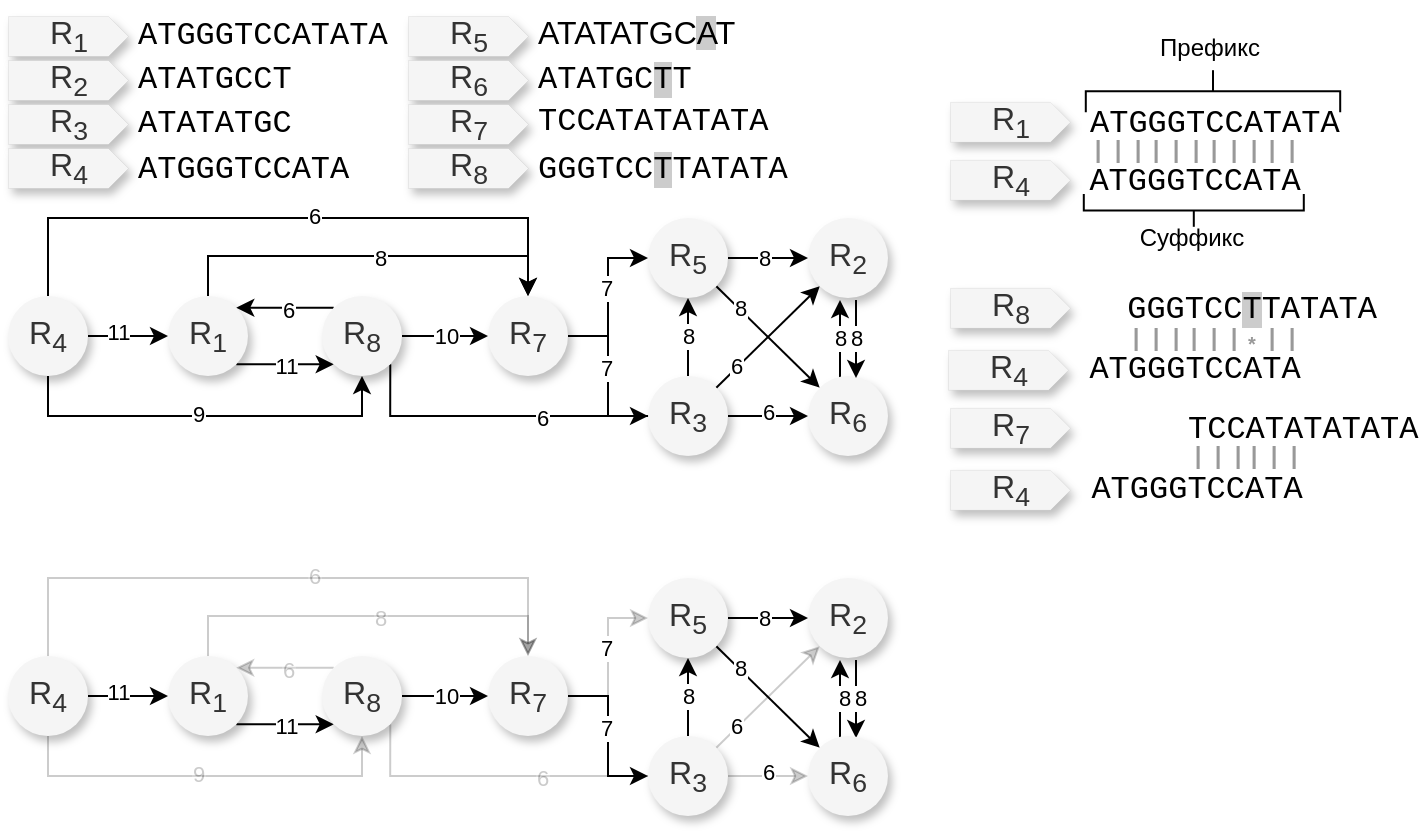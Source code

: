 <mxfile version="24.3.1" type="github">
  <diagram name="Page-1" id="3ytib0Ygw_xLYDBIZhBg">
    <mxGraphModel dx="1434" dy="759" grid="1" gridSize="10" guides="1" tooltips="1" connect="1" arrows="1" fold="1" page="1" pageScale="1" pageWidth="850" pageHeight="1100" math="0" shadow="0">
      <root>
        <mxCell id="0" />
        <mxCell id="1" parent="0" />
        <mxCell id="NRrkbkx58YSTAkcjEtVz-2" value="&lt;font style=&quot;font-size: 16px;&quot; face=&quot;Courier New&quot;&gt;ATGGGTCCATATA&lt;/font&gt;&lt;font style=&quot;font-size: 16px;&quot; face=&quot;WW2qCex9ZGnOM6EULOnp&quot;&gt; &lt;/font&gt;" style="text;whiteSpace=wrap;html=1;" parent="1" vertex="1">
          <mxGeometry x="73" y="31" width="137" height="29" as="geometry" />
        </mxCell>
        <mxCell id="NRrkbkx58YSTAkcjEtVz-11" value="&lt;font style=&quot;font-size: 16px;&quot;&gt;R&lt;sub&gt;1&lt;br&gt;&lt;/sub&gt;&lt;/font&gt;" style="html=1;shadow=1;dashed=0;align=center;verticalAlign=middle;shape=mxgraph.arrows2.arrow;dy=0;dx=10;notch=0;fillColor=#f5f5f5;fontColor=#333333;strokeColor=#666666;strokeWidth=0;" parent="1" vertex="1">
          <mxGeometry x="10" y="39" width="60" height="20" as="geometry" />
        </mxCell>
        <mxCell id="NRrkbkx58YSTAkcjEtVz-19" value="&lt;font style=&quot;font-size: 16px;&quot;&gt;R&lt;sub&gt;2&lt;br&gt;&lt;/sub&gt;&lt;/font&gt;" style="html=1;shadow=1;dashed=0;align=center;verticalAlign=middle;shape=mxgraph.arrows2.arrow;dy=0;dx=10;notch=0;fillColor=#f5f5f5;fontColor=#333333;strokeColor=#666666;strokeWidth=0;" parent="1" vertex="1">
          <mxGeometry x="10" y="61" width="60" height="20" as="geometry" />
        </mxCell>
        <mxCell id="NRrkbkx58YSTAkcjEtVz-20" value="&lt;font style=&quot;font-size: 16px;&quot;&gt;R&lt;sub&gt;3&lt;br&gt;&lt;/sub&gt;&lt;/font&gt;" style="html=1;shadow=1;dashed=0;align=center;verticalAlign=middle;shape=mxgraph.arrows2.arrow;dy=0;dx=10;notch=0;fillColor=#f5f5f5;fontColor=#333333;strokeColor=#666666;strokeWidth=0;" parent="1" vertex="1">
          <mxGeometry x="10" y="83" width="60" height="20" as="geometry" />
        </mxCell>
        <mxCell id="NRrkbkx58YSTAkcjEtVz-21" value="&lt;font style=&quot;font-size: 16px;&quot;&gt;R&lt;sub&gt;4&lt;br&gt;&lt;/sub&gt;&lt;/font&gt;" style="html=1;shadow=1;dashed=0;align=center;verticalAlign=middle;shape=mxgraph.arrows2.arrow;dy=0;dx=10;notch=0;fillColor=#f5f5f5;fontColor=#333333;strokeColor=#666666;strokeWidth=0;" parent="1" vertex="1">
          <mxGeometry x="10" y="105" width="60" height="20" as="geometry" />
        </mxCell>
        <mxCell id="NRrkbkx58YSTAkcjEtVz-22" value="&lt;font style=&quot;font-size: 16px;&quot;&gt;R&lt;sub&gt;5&lt;br&gt;&lt;/sub&gt;&lt;/font&gt;" style="html=1;shadow=1;dashed=0;align=center;verticalAlign=middle;shape=mxgraph.arrows2.arrow;dy=0;dx=10;notch=0;fillColor=#f5f5f5;fontColor=#333333;strokeColor=#666666;strokeWidth=0;" parent="1" vertex="1">
          <mxGeometry x="210" y="39" width="60" height="20" as="geometry" />
        </mxCell>
        <mxCell id="NRrkbkx58YSTAkcjEtVz-23" value="&lt;font style=&quot;font-size: 16px;&quot;&gt;R&lt;sub&gt;6&lt;br&gt;&lt;/sub&gt;&lt;/font&gt;" style="html=1;shadow=1;dashed=0;align=center;verticalAlign=middle;shape=mxgraph.arrows2.arrow;dy=0;dx=10;notch=0;fillColor=#f5f5f5;fontColor=#333333;strokeColor=#666666;strokeWidth=0;" parent="1" vertex="1">
          <mxGeometry x="210" y="61" width="60" height="20" as="geometry" />
        </mxCell>
        <mxCell id="NRrkbkx58YSTAkcjEtVz-24" value="&lt;font style=&quot;font-size: 16px;&quot;&gt;R&lt;sub&gt;7&lt;br&gt;&lt;/sub&gt;&lt;/font&gt;" style="html=1;shadow=1;dashed=0;align=center;verticalAlign=middle;shape=mxgraph.arrows2.arrow;dy=0;dx=10;notch=0;fillColor=#f5f5f5;fontColor=#333333;strokeColor=#666666;strokeWidth=0;" parent="1" vertex="1">
          <mxGeometry x="210" y="83" width="60" height="20" as="geometry" />
        </mxCell>
        <mxCell id="NRrkbkx58YSTAkcjEtVz-25" value="&lt;font style=&quot;font-size: 16px;&quot;&gt;R&lt;sub&gt;8&lt;br&gt;&lt;/sub&gt;&lt;/font&gt;" style="html=1;shadow=1;dashed=0;align=center;verticalAlign=middle;shape=mxgraph.arrows2.arrow;dy=0;dx=10;notch=0;fillColor=#f5f5f5;fontColor=#333333;strokeColor=#666666;strokeWidth=0;" parent="1" vertex="1">
          <mxGeometry x="210" y="105" width="60" height="20" as="geometry" />
        </mxCell>
        <mxCell id="NRrkbkx58YSTAkcjEtVz-161" value="" style="group" parent="1" vertex="1" connectable="0">
          <mxGeometry x="10" y="320" width="440" height="119" as="geometry" />
        </mxCell>
        <mxCell id="NRrkbkx58YSTAkcjEtVz-157" style="edgeStyle=orthogonalEdgeStyle;rounded=0;orthogonalLoop=1;jettySize=auto;html=1;exitX=0.5;exitY=0;exitDx=0;exitDy=0;entryX=0.5;entryY=1;entryDx=0;entryDy=0;startArrow=classic;startFill=1;endArrow=none;endFill=0;" parent="NRrkbkx58YSTAkcjEtVz-161" edge="1">
          <mxGeometry relative="1" as="geometry">
            <mxPoint x="424" y="80" as="sourcePoint" />
            <mxPoint x="424" y="41" as="targetPoint" />
          </mxGeometry>
        </mxCell>
        <mxCell id="NRrkbkx58YSTAkcjEtVz-158" value="8" style="edgeLabel;html=1;align=center;verticalAlign=middle;resizable=0;points=[];" parent="NRrkbkx58YSTAkcjEtVz-157" vertex="1" connectable="0">
          <mxGeometry x="0.022" y="-2" relative="1" as="geometry">
            <mxPoint as="offset" />
          </mxGeometry>
        </mxCell>
        <mxCell id="NRrkbkx58YSTAkcjEtVz-117" style="rounded=0;orthogonalLoop=1;jettySize=auto;html=1;exitX=1;exitY=1;exitDx=0;exitDy=0;entryX=0;entryY=0;entryDx=0;entryDy=0;" parent="NRrkbkx58YSTAkcjEtVz-161" source="NRrkbkx58YSTAkcjEtVz-151" target="NRrkbkx58YSTAkcjEtVz-155" edge="1">
          <mxGeometry relative="1" as="geometry" />
        </mxCell>
        <mxCell id="NRrkbkx58YSTAkcjEtVz-118" style="edgeStyle=orthogonalEdgeStyle;rounded=0;orthogonalLoop=1;jettySize=auto;html=1;exitX=1;exitY=0.5;exitDx=0;exitDy=0;entryX=0;entryY=0.5;entryDx=0;entryDy=0;" parent="NRrkbkx58YSTAkcjEtVz-161" source="NRrkbkx58YSTAkcjEtVz-124" target="NRrkbkx58YSTAkcjEtVz-129" edge="1">
          <mxGeometry relative="1" as="geometry" />
        </mxCell>
        <mxCell id="NRrkbkx58YSTAkcjEtVz-119" value="11" style="edgeLabel;html=1;align=center;verticalAlign=middle;resizable=0;points=[];" parent="NRrkbkx58YSTAkcjEtVz-118" vertex="1" connectable="0">
          <mxGeometry x="-0.242" y="2" relative="1" as="geometry">
            <mxPoint as="offset" />
          </mxGeometry>
        </mxCell>
        <mxCell id="NRrkbkx58YSTAkcjEtVz-120" style="edgeStyle=orthogonalEdgeStyle;rounded=0;orthogonalLoop=1;jettySize=auto;html=1;exitX=0.5;exitY=1;exitDx=0;exitDy=0;entryX=0.5;entryY=1;entryDx=0;entryDy=0;opacity=20;" parent="NRrkbkx58YSTAkcjEtVz-161" source="NRrkbkx58YSTAkcjEtVz-124" target="NRrkbkx58YSTAkcjEtVz-136" edge="1">
          <mxGeometry relative="1" as="geometry" />
        </mxCell>
        <mxCell id="NRrkbkx58YSTAkcjEtVz-121" value="9" style="edgeLabel;html=1;align=center;verticalAlign=middle;resizable=0;points=[];textOpacity=20;" parent="NRrkbkx58YSTAkcjEtVz-120" vertex="1" connectable="0">
          <mxGeometry x="-0.035" y="1" relative="1" as="geometry">
            <mxPoint as="offset" />
          </mxGeometry>
        </mxCell>
        <mxCell id="NRrkbkx58YSTAkcjEtVz-122" style="edgeStyle=orthogonalEdgeStyle;rounded=0;orthogonalLoop=1;jettySize=auto;html=1;exitX=0.5;exitY=0;exitDx=0;exitDy=0;entryX=0.5;entryY=0;entryDx=0;entryDy=0;opacity=20;" parent="NRrkbkx58YSTAkcjEtVz-161" source="NRrkbkx58YSTAkcjEtVz-124" target="NRrkbkx58YSTAkcjEtVz-141" edge="1">
          <mxGeometry relative="1" as="geometry">
            <Array as="points">
              <mxPoint x="20" />
              <mxPoint x="260" />
            </Array>
          </mxGeometry>
        </mxCell>
        <mxCell id="NRrkbkx58YSTAkcjEtVz-123" value="6" style="edgeLabel;html=1;align=center;verticalAlign=middle;resizable=0;points=[];textOpacity=20;" parent="NRrkbkx58YSTAkcjEtVz-122" vertex="1" connectable="0">
          <mxGeometry x="0.083" y="1" relative="1" as="geometry">
            <mxPoint as="offset" />
          </mxGeometry>
        </mxCell>
        <mxCell id="NRrkbkx58YSTAkcjEtVz-124" value="&lt;font style=&quot;font-size: 16px;&quot;&gt;R&lt;sub&gt;4&lt;/sub&gt;&lt;/font&gt;" style="ellipse;whiteSpace=wrap;html=1;aspect=fixed;fillColor=#f5f5f5;fontColor=#333333;strokeColor=none;shadow=1;" parent="NRrkbkx58YSTAkcjEtVz-161" vertex="1">
          <mxGeometry y="39" width="40" height="40" as="geometry" />
        </mxCell>
        <mxCell id="NRrkbkx58YSTAkcjEtVz-125" style="edgeStyle=orthogonalEdgeStyle;rounded=0;orthogonalLoop=1;jettySize=auto;html=1;exitX=0.5;exitY=0;exitDx=0;exitDy=0;entryX=0.5;entryY=0;entryDx=0;entryDy=0;textOpacity=20;opacity=20;" parent="NRrkbkx58YSTAkcjEtVz-161" source="NRrkbkx58YSTAkcjEtVz-129" target="NRrkbkx58YSTAkcjEtVz-141" edge="1">
          <mxGeometry relative="1" as="geometry" />
        </mxCell>
        <mxCell id="NRrkbkx58YSTAkcjEtVz-126" value="8" style="edgeLabel;html=1;align=center;verticalAlign=middle;resizable=0;points=[];textOpacity=20;" parent="NRrkbkx58YSTAkcjEtVz-125" vertex="1" connectable="0">
          <mxGeometry x="0.056" y="-1" relative="1" as="geometry">
            <mxPoint as="offset" />
          </mxGeometry>
        </mxCell>
        <mxCell id="NRrkbkx58YSTAkcjEtVz-127" style="edgeStyle=orthogonalEdgeStyle;rounded=0;orthogonalLoop=1;jettySize=auto;html=1;exitX=1;exitY=1;exitDx=0;exitDy=0;entryX=0;entryY=1;entryDx=0;entryDy=0;" parent="NRrkbkx58YSTAkcjEtVz-161" source="NRrkbkx58YSTAkcjEtVz-129" target="NRrkbkx58YSTAkcjEtVz-136" edge="1">
          <mxGeometry relative="1" as="geometry" />
        </mxCell>
        <mxCell id="NRrkbkx58YSTAkcjEtVz-128" value="11" style="edgeLabel;html=1;align=center;verticalAlign=middle;resizable=0;points=[];" parent="NRrkbkx58YSTAkcjEtVz-127" vertex="1" connectable="0">
          <mxGeometry x="0.139" y="-1" relative="1" as="geometry">
            <mxPoint as="offset" />
          </mxGeometry>
        </mxCell>
        <mxCell id="NRrkbkx58YSTAkcjEtVz-129" value="&lt;font style=&quot;font-size: 16px;&quot;&gt;R&lt;sub&gt;1&lt;/sub&gt;&lt;/font&gt;" style="ellipse;whiteSpace=wrap;html=1;aspect=fixed;fillColor=#f5f5f5;fontColor=#333333;strokeColor=none;shadow=1;" parent="NRrkbkx58YSTAkcjEtVz-161" vertex="1">
          <mxGeometry x="80" y="39" width="40" height="40" as="geometry" />
        </mxCell>
        <mxCell id="NRrkbkx58YSTAkcjEtVz-130" style="edgeStyle=orthogonalEdgeStyle;rounded=0;orthogonalLoop=1;jettySize=auto;html=1;exitX=1;exitY=0.5;exitDx=0;exitDy=0;entryX=0;entryY=0.5;entryDx=0;entryDy=0;" parent="NRrkbkx58YSTAkcjEtVz-161" source="NRrkbkx58YSTAkcjEtVz-136" target="NRrkbkx58YSTAkcjEtVz-141" edge="1">
          <mxGeometry relative="1" as="geometry" />
        </mxCell>
        <mxCell id="NRrkbkx58YSTAkcjEtVz-131" value="10" style="edgeLabel;html=1;align=center;verticalAlign=middle;resizable=0;points=[];" parent="NRrkbkx58YSTAkcjEtVz-130" vertex="1" connectable="0">
          <mxGeometry x="0.004" relative="1" as="geometry">
            <mxPoint as="offset" />
          </mxGeometry>
        </mxCell>
        <mxCell id="NRrkbkx58YSTAkcjEtVz-132" style="edgeStyle=orthogonalEdgeStyle;rounded=0;orthogonalLoop=1;jettySize=auto;html=1;exitX=0;exitY=0;exitDx=0;exitDy=0;entryX=1;entryY=0;entryDx=0;entryDy=0;textOpacity=20;opacity=20;" parent="NRrkbkx58YSTAkcjEtVz-161" source="NRrkbkx58YSTAkcjEtVz-136" target="NRrkbkx58YSTAkcjEtVz-129" edge="1">
          <mxGeometry relative="1" as="geometry" />
        </mxCell>
        <mxCell id="NRrkbkx58YSTAkcjEtVz-133" value="6" style="edgeLabel;html=1;align=center;verticalAlign=middle;resizable=0;points=[];textOpacity=20;" parent="NRrkbkx58YSTAkcjEtVz-132" vertex="1" connectable="0">
          <mxGeometry x="0.052" y="-1" relative="1" as="geometry">
            <mxPoint y="2" as="offset" />
          </mxGeometry>
        </mxCell>
        <mxCell id="NRrkbkx58YSTAkcjEtVz-134" style="edgeStyle=orthogonalEdgeStyle;rounded=0;orthogonalLoop=1;jettySize=auto;html=1;exitX=1;exitY=1;exitDx=0;exitDy=0;entryX=0.5;entryY=1;entryDx=0;entryDy=0;opacity=20;" parent="NRrkbkx58YSTAkcjEtVz-161" source="NRrkbkx58YSTAkcjEtVz-136" target="NRrkbkx58YSTAkcjEtVz-148" edge="1">
          <mxGeometry relative="1" as="geometry">
            <Array as="points">
              <mxPoint x="191" y="99" />
              <mxPoint x="340" y="99" />
            </Array>
          </mxGeometry>
        </mxCell>
        <mxCell id="NRrkbkx58YSTAkcjEtVz-135" value="6" style="edgeLabel;html=1;align=center;verticalAlign=middle;resizable=0;points=[];textOpacity=20;" parent="NRrkbkx58YSTAkcjEtVz-134" vertex="1" connectable="0">
          <mxGeometry x="0.043" y="-1" relative="1" as="geometry">
            <mxPoint as="offset" />
          </mxGeometry>
        </mxCell>
        <mxCell id="NRrkbkx58YSTAkcjEtVz-136" value="&lt;font style=&quot;font-size: 16px;&quot;&gt;R&lt;sub&gt;8&lt;/sub&gt;&lt;/font&gt;" style="ellipse;whiteSpace=wrap;html=1;aspect=fixed;fillColor=#f5f5f5;fontColor=#333333;strokeColor=none;shadow=1;" parent="NRrkbkx58YSTAkcjEtVz-161" vertex="1">
          <mxGeometry x="157" y="39" width="40" height="40" as="geometry" />
        </mxCell>
        <mxCell id="NRrkbkx58YSTAkcjEtVz-137" style="edgeStyle=orthogonalEdgeStyle;rounded=0;orthogonalLoop=1;jettySize=auto;html=1;exitX=1;exitY=0.5;exitDx=0;exitDy=0;entryX=0;entryY=0.5;entryDx=0;entryDy=0;" parent="NRrkbkx58YSTAkcjEtVz-161" source="NRrkbkx58YSTAkcjEtVz-141" target="NRrkbkx58YSTAkcjEtVz-148" edge="1">
          <mxGeometry relative="1" as="geometry" />
        </mxCell>
        <mxCell id="NRrkbkx58YSTAkcjEtVz-138" value="7" style="edgeLabel;html=1;align=center;verticalAlign=middle;resizable=0;points=[];" parent="NRrkbkx58YSTAkcjEtVz-137" vertex="1" connectable="0">
          <mxGeometry x="-0.105" y="-1" relative="1" as="geometry">
            <mxPoint as="offset" />
          </mxGeometry>
        </mxCell>
        <mxCell id="NRrkbkx58YSTAkcjEtVz-139" style="edgeStyle=orthogonalEdgeStyle;rounded=0;orthogonalLoop=1;jettySize=auto;html=1;exitX=1;exitY=0.5;exitDx=0;exitDy=0;entryX=0;entryY=0.5;entryDx=0;entryDy=0;opacity=20;" parent="NRrkbkx58YSTAkcjEtVz-161" source="NRrkbkx58YSTAkcjEtVz-141" target="NRrkbkx58YSTAkcjEtVz-151" edge="1">
          <mxGeometry relative="1" as="geometry" />
        </mxCell>
        <mxCell id="NRrkbkx58YSTAkcjEtVz-140" value="7" style="edgeLabel;html=1;align=center;verticalAlign=middle;resizable=0;points=[];" parent="NRrkbkx58YSTAkcjEtVz-139" vertex="1" connectable="0">
          <mxGeometry x="0.117" y="1" relative="1" as="geometry">
            <mxPoint as="offset" />
          </mxGeometry>
        </mxCell>
        <mxCell id="NRrkbkx58YSTAkcjEtVz-141" value="&lt;font style=&quot;font-size: 16px;&quot;&gt;R&lt;sub&gt;7&lt;/sub&gt;&lt;/font&gt;" style="ellipse;whiteSpace=wrap;html=1;aspect=fixed;fillColor=#f5f5f5;fontColor=#333333;strokeColor=none;shadow=1;" parent="NRrkbkx58YSTAkcjEtVz-161" vertex="1">
          <mxGeometry x="240" y="39" width="40" height="40" as="geometry" />
        </mxCell>
        <mxCell id="NRrkbkx58YSTAkcjEtVz-142" style="rounded=0;orthogonalLoop=1;jettySize=auto;html=1;exitX=1;exitY=0;exitDx=0;exitDy=0;entryX=0;entryY=1;entryDx=0;entryDy=0;opacity=20;" parent="NRrkbkx58YSTAkcjEtVz-161" source="NRrkbkx58YSTAkcjEtVz-148" target="NRrkbkx58YSTAkcjEtVz-152" edge="1">
          <mxGeometry relative="1" as="geometry" />
        </mxCell>
        <mxCell id="NRrkbkx58YSTAkcjEtVz-143" value="6" style="edgeLabel;html=1;align=center;verticalAlign=middle;resizable=0;points=[];" parent="NRrkbkx58YSTAkcjEtVz-142" vertex="1" connectable="0">
          <mxGeometry x="0.021" y="2" relative="1" as="geometry">
            <mxPoint x="-15" y="16" as="offset" />
          </mxGeometry>
        </mxCell>
        <mxCell id="NRrkbkx58YSTAkcjEtVz-144" style="edgeStyle=orthogonalEdgeStyle;rounded=0;orthogonalLoop=1;jettySize=auto;html=1;exitX=0.5;exitY=0;exitDx=0;exitDy=0;entryX=0.5;entryY=1;entryDx=0;entryDy=0;" parent="NRrkbkx58YSTAkcjEtVz-161" source="NRrkbkx58YSTAkcjEtVz-148" target="NRrkbkx58YSTAkcjEtVz-151" edge="1">
          <mxGeometry relative="1" as="geometry" />
        </mxCell>
        <mxCell id="NRrkbkx58YSTAkcjEtVz-145" value="8" style="edgeLabel;html=1;align=center;verticalAlign=middle;resizable=0;points=[];" parent="NRrkbkx58YSTAkcjEtVz-144" vertex="1" connectable="0">
          <mxGeometry x="0.058" relative="1" as="geometry">
            <mxPoint as="offset" />
          </mxGeometry>
        </mxCell>
        <mxCell id="NRrkbkx58YSTAkcjEtVz-146" style="edgeStyle=orthogonalEdgeStyle;rounded=0;orthogonalLoop=1;jettySize=auto;html=1;exitX=1;exitY=0.5;exitDx=0;exitDy=0;entryX=0;entryY=0.5;entryDx=0;entryDy=0;opacity=20;" parent="NRrkbkx58YSTAkcjEtVz-161" source="NRrkbkx58YSTAkcjEtVz-148" target="NRrkbkx58YSTAkcjEtVz-155" edge="1">
          <mxGeometry relative="1" as="geometry" />
        </mxCell>
        <mxCell id="NRrkbkx58YSTAkcjEtVz-147" value="6" style="edgeLabel;html=1;align=center;verticalAlign=middle;resizable=0;points=[];" parent="NRrkbkx58YSTAkcjEtVz-146" vertex="1" connectable="0">
          <mxGeometry x="-0.002" y="2" relative="1" as="geometry">
            <mxPoint as="offset" />
          </mxGeometry>
        </mxCell>
        <mxCell id="NRrkbkx58YSTAkcjEtVz-148" value="&lt;font style=&quot;font-size: 16px;&quot;&gt;R&lt;sub&gt;3&lt;/sub&gt;&lt;/font&gt;" style="ellipse;whiteSpace=wrap;html=1;aspect=fixed;fillColor=#f5f5f5;fontColor=#333333;strokeColor=none;shadow=1;" parent="NRrkbkx58YSTAkcjEtVz-161" vertex="1">
          <mxGeometry x="320" y="79" width="40" height="40" as="geometry" />
        </mxCell>
        <mxCell id="NRrkbkx58YSTAkcjEtVz-149" style="edgeStyle=orthogonalEdgeStyle;rounded=0;orthogonalLoop=1;jettySize=auto;html=1;exitX=1;exitY=0.5;exitDx=0;exitDy=0;" parent="NRrkbkx58YSTAkcjEtVz-161" source="NRrkbkx58YSTAkcjEtVz-151" target="NRrkbkx58YSTAkcjEtVz-152" edge="1">
          <mxGeometry relative="1" as="geometry" />
        </mxCell>
        <mxCell id="NRrkbkx58YSTAkcjEtVz-150" value="8" style="edgeLabel;html=1;align=center;verticalAlign=middle;resizable=0;points=[];" parent="NRrkbkx58YSTAkcjEtVz-149" vertex="1" connectable="0">
          <mxGeometry x="-0.105" relative="1" as="geometry">
            <mxPoint as="offset" />
          </mxGeometry>
        </mxCell>
        <mxCell id="NRrkbkx58YSTAkcjEtVz-151" value="&lt;font style=&quot;font-size: 16px;&quot;&gt;R&lt;sub&gt;5&lt;/sub&gt;&lt;/font&gt;" style="ellipse;whiteSpace=wrap;html=1;aspect=fixed;fillColor=#f5f5f5;fontColor=#333333;strokeColor=none;shadow=1;" parent="NRrkbkx58YSTAkcjEtVz-161" vertex="1">
          <mxGeometry x="320" width="40" height="40" as="geometry" />
        </mxCell>
        <mxCell id="NRrkbkx58YSTAkcjEtVz-152" value="&lt;font style=&quot;font-size: 16px;&quot;&gt;R&lt;sub&gt;2&lt;/sub&gt;&lt;/font&gt;" style="ellipse;whiteSpace=wrap;html=1;aspect=fixed;fillColor=#f5f5f5;fontColor=#333333;strokeColor=none;shadow=1;" parent="NRrkbkx58YSTAkcjEtVz-161" vertex="1">
          <mxGeometry x="400" width="40" height="40" as="geometry" />
        </mxCell>
        <mxCell id="NRrkbkx58YSTAkcjEtVz-153" style="edgeStyle=orthogonalEdgeStyle;rounded=0;orthogonalLoop=1;jettySize=auto;html=1;exitX=0.5;exitY=0;exitDx=0;exitDy=0;entryX=0.5;entryY=1;entryDx=0;entryDy=0;startArrow=none;startFill=0;" parent="NRrkbkx58YSTAkcjEtVz-161" edge="1">
          <mxGeometry relative="1" as="geometry">
            <mxPoint x="416.0" y="80.0" as="sourcePoint" />
            <mxPoint x="416.0" y="41" as="targetPoint" />
          </mxGeometry>
        </mxCell>
        <mxCell id="NRrkbkx58YSTAkcjEtVz-154" value="8" style="edgeLabel;html=1;align=center;verticalAlign=middle;resizable=0;points=[];" parent="NRrkbkx58YSTAkcjEtVz-153" vertex="1" connectable="0">
          <mxGeometry x="0.022" y="-2" relative="1" as="geometry">
            <mxPoint as="offset" />
          </mxGeometry>
        </mxCell>
        <mxCell id="NRrkbkx58YSTAkcjEtVz-155" value="&lt;font style=&quot;font-size: 16px;&quot;&gt;R&lt;sub&gt;6&lt;/sub&gt;&lt;/font&gt;" style="ellipse;whiteSpace=wrap;html=1;aspect=fixed;fillColor=#f5f5f5;fontColor=#333333;strokeColor=none;shadow=1;" parent="NRrkbkx58YSTAkcjEtVz-161" vertex="1">
          <mxGeometry x="400" y="79" width="40" height="40" as="geometry" />
        </mxCell>
        <mxCell id="NRrkbkx58YSTAkcjEtVz-156" value="8" style="edgeLabel;html=1;align=center;verticalAlign=middle;resizable=0;points=[];" parent="NRrkbkx58YSTAkcjEtVz-161" vertex="1" connectable="0">
          <mxGeometry x="380.331" y="92.355" as="geometry">
            <mxPoint x="-15" y="-48" as="offset" />
          </mxGeometry>
        </mxCell>
        <mxCell id="IgfFBBctw5f2I0VB_9IK-5" value="&lt;font face=&quot;Courier New&quot;&gt;ATGGGTCCATA&lt;/font&gt;" style="text;html=1;align=center;verticalAlign=middle;whiteSpace=wrap;rounded=0;fontSize=16;" vertex="1" parent="1">
          <mxGeometry x="545" y="105.9" width="117" height="30" as="geometry" />
        </mxCell>
        <mxCell id="IgfFBBctw5f2I0VB_9IK-6" value="ATGGGTCCATATA" style="text;whiteSpace=wrap;fontSize=16;fontFamily=Courier New;" vertex="1" parent="1">
          <mxGeometry x="549" y="76.9" width="130" height="30" as="geometry" />
        </mxCell>
        <mxCell id="IgfFBBctw5f2I0VB_9IK-10" value="TCCATATATATA" style="text;whiteSpace=wrap;fontFamily=Courier New;fontSize=16;" vertex="1" parent="1">
          <mxGeometry x="598" y="229.9" width="110" height="40" as="geometry" />
        </mxCell>
        <mxCell id="IgfFBBctw5f2I0VB_9IK-15" value="&lt;font face=&quot;Courier New&quot;&gt;GGGTCC&lt;span style=&quot;background-color: rgb(204, 204, 204);&quot;&gt;T&lt;/span&gt;TATATA&lt;/font&gt;" style="text;html=1;align=center;verticalAlign=middle;whiteSpace=wrap;rounded=0;fontSize=16;" vertex="1" parent="1">
          <mxGeometry x="602" y="169.9" width="60" height="30" as="geometry" />
        </mxCell>
        <mxCell id="IgfFBBctw5f2I0VB_9IK-16" value="&lt;font style=&quot;font-size: 16px;&quot;&gt;R&lt;sub&gt;4&lt;br&gt;&lt;/sub&gt;&lt;/font&gt;" style="html=1;shadow=1;dashed=0;align=center;verticalAlign=middle;shape=mxgraph.arrows2.arrow;dy=0;dx=10;notch=0;fillColor=#f5f5f5;fontColor=#333333;strokeColor=#666666;strokeWidth=0;" vertex="1" parent="1">
          <mxGeometry x="481" y="110.9" width="60" height="20" as="geometry" />
        </mxCell>
        <mxCell id="IgfFBBctw5f2I0VB_9IK-17" value="&lt;font style=&quot;font-size: 16px;&quot;&gt;R&lt;sub&gt;4&lt;br&gt;&lt;/sub&gt;&lt;/font&gt;" style="html=1;shadow=1;dashed=0;align=center;verticalAlign=middle;shape=mxgraph.arrows2.arrow;dy=0;dx=10;notch=0;fillColor=#f5f5f5;fontColor=#333333;strokeColor=#666666;strokeWidth=0;" vertex="1" parent="1">
          <mxGeometry x="480" y="205.9" width="60" height="20" as="geometry" />
        </mxCell>
        <mxCell id="IgfFBBctw5f2I0VB_9IK-18" value="&lt;font style=&quot;font-size: 16px;&quot;&gt;R&lt;sub&gt;4&lt;br&gt;&lt;/sub&gt;&lt;/font&gt;" style="html=1;shadow=1;dashed=0;align=center;verticalAlign=middle;shape=mxgraph.arrows2.arrow;dy=0;dx=10;notch=0;fillColor=#f5f5f5;fontColor=#333333;strokeColor=#666666;strokeWidth=0;" vertex="1" parent="1">
          <mxGeometry x="481" y="265.9" width="60" height="20" as="geometry" />
        </mxCell>
        <mxCell id="IgfFBBctw5f2I0VB_9IK-19" value="&lt;font style=&quot;font-size: 16px;&quot;&gt;R&lt;sub&gt;1&lt;br&gt;&lt;/sub&gt;&lt;/font&gt;" style="html=1;shadow=1;dashed=0;align=center;verticalAlign=middle;shape=mxgraph.arrows2.arrow;dy=0;dx=10;notch=0;fillColor=#f5f5f5;fontColor=#333333;strokeColor=#666666;strokeWidth=0;" vertex="1" parent="1">
          <mxGeometry x="481" y="81.9" width="60" height="20" as="geometry" />
        </mxCell>
        <mxCell id="IgfFBBctw5f2I0VB_9IK-20" value="&lt;font face=&quot;Courier New&quot;&gt;ATGGGTCCATA&lt;/font&gt;" style="text;html=1;align=center;verticalAlign=middle;whiteSpace=wrap;rounded=0;fontSize=16;" vertex="1" parent="1">
          <mxGeometry x="545" y="199.9" width="117" height="30" as="geometry" />
        </mxCell>
        <mxCell id="IgfFBBctw5f2I0VB_9IK-21" value="&lt;font face=&quot;Courier New&quot;&gt;ATGGGTCCATA&lt;/font&gt;" style="text;html=1;align=center;verticalAlign=middle;whiteSpace=wrap;rounded=0;fontSize=16;" vertex="1" parent="1">
          <mxGeometry x="546" y="259.9" width="117" height="30" as="geometry" />
        </mxCell>
        <mxCell id="IgfFBBctw5f2I0VB_9IK-25" value="" style="group;fontColor=#999999;" vertex="1" connectable="0" parent="1">
          <mxGeometry x="550" y="97.9" width="30" height="16" as="geometry" />
        </mxCell>
        <mxCell id="IgfFBBctw5f2I0VB_9IK-22" value="&lt;b&gt;|&lt;/b&gt;" style="text;html=1;align=center;verticalAlign=middle;whiteSpace=wrap;rounded=0;fontColor=#999999;" vertex="1" parent="IgfFBBctw5f2I0VB_9IK-25">
          <mxGeometry width="10" height="16" as="geometry" />
        </mxCell>
        <mxCell id="IgfFBBctw5f2I0VB_9IK-23" value="&lt;b&gt;|&lt;/b&gt;" style="text;html=1;align=center;verticalAlign=middle;whiteSpace=wrap;rounded=0;fontColor=#999999;" vertex="1" parent="IgfFBBctw5f2I0VB_9IK-25">
          <mxGeometry x="10" width="10" height="16" as="geometry" />
        </mxCell>
        <mxCell id="IgfFBBctw5f2I0VB_9IK-24" value="&lt;b&gt;|&lt;/b&gt;" style="text;html=1;align=center;verticalAlign=middle;whiteSpace=wrap;rounded=0;fontColor=#999999;" vertex="1" parent="IgfFBBctw5f2I0VB_9IK-25">
          <mxGeometry x="20" width="10" height="16" as="geometry" />
        </mxCell>
        <mxCell id="IgfFBBctw5f2I0VB_9IK-26" value="" style="group;fontColor=#999999;" vertex="1" connectable="0" parent="1">
          <mxGeometry x="579" y="97.9" width="30" height="16" as="geometry" />
        </mxCell>
        <mxCell id="IgfFBBctw5f2I0VB_9IK-27" value="&lt;b&gt;|&lt;/b&gt;" style="text;html=1;align=center;verticalAlign=middle;whiteSpace=wrap;rounded=0;fontColor=#999999;" vertex="1" parent="IgfFBBctw5f2I0VB_9IK-26">
          <mxGeometry width="10" height="16" as="geometry" />
        </mxCell>
        <mxCell id="IgfFBBctw5f2I0VB_9IK-28" value="&lt;b&gt;|&lt;/b&gt;" style="text;html=1;align=center;verticalAlign=middle;whiteSpace=wrap;rounded=0;fontColor=#999999;" vertex="1" parent="IgfFBBctw5f2I0VB_9IK-26">
          <mxGeometry x="10" width="10" height="16" as="geometry" />
        </mxCell>
        <mxCell id="IgfFBBctw5f2I0VB_9IK-29" value="&lt;b&gt;|&lt;/b&gt;" style="text;html=1;align=center;verticalAlign=middle;whiteSpace=wrap;rounded=0;fontColor=#999999;" vertex="1" parent="IgfFBBctw5f2I0VB_9IK-26">
          <mxGeometry x="20" width="10" height="16" as="geometry" />
        </mxCell>
        <mxCell id="IgfFBBctw5f2I0VB_9IK-30" value="" style="group;fontColor=#999999;" vertex="1" connectable="0" parent="1">
          <mxGeometry x="608" y="97.9" width="30" height="16" as="geometry" />
        </mxCell>
        <mxCell id="IgfFBBctw5f2I0VB_9IK-31" value="&lt;b&gt;|&lt;/b&gt;" style="text;html=1;align=center;verticalAlign=middle;whiteSpace=wrap;rounded=0;fontColor=#999999;" vertex="1" parent="IgfFBBctw5f2I0VB_9IK-30">
          <mxGeometry width="10" height="16" as="geometry" />
        </mxCell>
        <mxCell id="IgfFBBctw5f2I0VB_9IK-32" value="&lt;b&gt;|&lt;/b&gt;" style="text;html=1;align=center;verticalAlign=middle;whiteSpace=wrap;rounded=0;fontColor=#999999;" vertex="1" parent="IgfFBBctw5f2I0VB_9IK-30">
          <mxGeometry x="10" width="10" height="16" as="geometry" />
        </mxCell>
        <mxCell id="IgfFBBctw5f2I0VB_9IK-33" value="&lt;b&gt;|&lt;/b&gt;" style="text;html=1;align=center;verticalAlign=middle;whiteSpace=wrap;rounded=0;fontColor=#999999;" vertex="1" parent="IgfFBBctw5f2I0VB_9IK-30">
          <mxGeometry x="20" width="10" height="16" as="geometry" />
        </mxCell>
        <mxCell id="IgfFBBctw5f2I0VB_9IK-34" value="" style="group;fontColor=#999999;" vertex="1" connectable="0" parent="1">
          <mxGeometry x="637" y="97.9" width="30" height="16" as="geometry" />
        </mxCell>
        <mxCell id="IgfFBBctw5f2I0VB_9IK-35" value="&lt;b&gt;|&lt;/b&gt;" style="text;html=1;align=center;verticalAlign=middle;whiteSpace=wrap;rounded=0;fontColor=#999999;" vertex="1" parent="IgfFBBctw5f2I0VB_9IK-34">
          <mxGeometry width="10" height="16" as="geometry" />
        </mxCell>
        <mxCell id="IgfFBBctw5f2I0VB_9IK-36" value="&lt;b&gt;|&lt;/b&gt;" style="text;html=1;align=center;verticalAlign=middle;whiteSpace=wrap;rounded=0;fontColor=#999999;" vertex="1" parent="IgfFBBctw5f2I0VB_9IK-34">
          <mxGeometry x="10" width="10" height="16" as="geometry" />
        </mxCell>
        <mxCell id="IgfFBBctw5f2I0VB_9IK-38" value="" style="group;fontColor=#999999;" vertex="1" connectable="0" parent="1">
          <mxGeometry x="569" y="191.9" width="30" height="16" as="geometry" />
        </mxCell>
        <mxCell id="IgfFBBctw5f2I0VB_9IK-39" value="&lt;b&gt;|&lt;/b&gt;" style="text;html=1;align=center;verticalAlign=middle;whiteSpace=wrap;rounded=0;fontColor=#999999;" vertex="1" parent="IgfFBBctw5f2I0VB_9IK-38">
          <mxGeometry width="10" height="16" as="geometry" />
        </mxCell>
        <mxCell id="IgfFBBctw5f2I0VB_9IK-40" value="&lt;b&gt;|&lt;/b&gt;" style="text;html=1;align=center;verticalAlign=middle;whiteSpace=wrap;rounded=0;fontColor=#999999;" vertex="1" parent="IgfFBBctw5f2I0VB_9IK-38">
          <mxGeometry x="10" width="10" height="16" as="geometry" />
        </mxCell>
        <mxCell id="IgfFBBctw5f2I0VB_9IK-41" value="&lt;b&gt;|&lt;/b&gt;" style="text;html=1;align=center;verticalAlign=middle;whiteSpace=wrap;rounded=0;fontColor=#999999;" vertex="1" parent="IgfFBBctw5f2I0VB_9IK-38">
          <mxGeometry x="20" width="10" height="16" as="geometry" />
        </mxCell>
        <mxCell id="IgfFBBctw5f2I0VB_9IK-42" value="" style="group;fontColor=#999999;" vertex="1" connectable="0" parent="1">
          <mxGeometry x="598" y="191.9" width="30" height="16" as="geometry" />
        </mxCell>
        <mxCell id="IgfFBBctw5f2I0VB_9IK-43" value="&lt;b&gt;|&lt;/b&gt;" style="text;html=1;align=center;verticalAlign=middle;whiteSpace=wrap;rounded=0;fontColor=#999999;" vertex="1" parent="IgfFBBctw5f2I0VB_9IK-42">
          <mxGeometry width="10" height="16" as="geometry" />
        </mxCell>
        <mxCell id="IgfFBBctw5f2I0VB_9IK-44" value="&lt;b&gt;|&lt;/b&gt;" style="text;html=1;align=center;verticalAlign=middle;whiteSpace=wrap;rounded=0;fontColor=#999999;" vertex="1" parent="IgfFBBctw5f2I0VB_9IK-42">
          <mxGeometry x="10" width="10" height="16" as="geometry" />
        </mxCell>
        <mxCell id="IgfFBBctw5f2I0VB_9IK-45" value="&lt;b&gt;|&lt;/b&gt;" style="text;html=1;align=center;verticalAlign=middle;whiteSpace=wrap;rounded=0;fontColor=#999999;" vertex="1" parent="IgfFBBctw5f2I0VB_9IK-42">
          <mxGeometry x="20" width="10" height="16" as="geometry" />
        </mxCell>
        <mxCell id="IgfFBBctw5f2I0VB_9IK-46" value="" style="group;fontColor=#999999;" vertex="1" connectable="0" parent="1">
          <mxGeometry x="627" y="191.9" width="30" height="16" as="geometry" />
        </mxCell>
        <mxCell id="IgfFBBctw5f2I0VB_9IK-47" value="&lt;b&gt;&lt;sub&gt;*&lt;/sub&gt;&lt;/b&gt;" style="text;html=1;align=center;verticalAlign=middle;whiteSpace=wrap;rounded=0;fontColor=#999999;" vertex="1" parent="IgfFBBctw5f2I0VB_9IK-46">
          <mxGeometry width="10" height="16" as="geometry" />
        </mxCell>
        <mxCell id="IgfFBBctw5f2I0VB_9IK-48" value="&lt;b&gt;|&lt;/b&gt;" style="text;html=1;align=center;verticalAlign=middle;whiteSpace=wrap;rounded=0;fontColor=#999999;" vertex="1" parent="IgfFBBctw5f2I0VB_9IK-46">
          <mxGeometry x="10" width="10" height="16" as="geometry" />
        </mxCell>
        <mxCell id="IgfFBBctw5f2I0VB_9IK-49" value="&lt;b&gt;|&lt;/b&gt;" style="text;html=1;align=center;verticalAlign=middle;whiteSpace=wrap;rounded=0;fontColor=#999999;" vertex="1" parent="IgfFBBctw5f2I0VB_9IK-46">
          <mxGeometry x="20" width="10" height="16" as="geometry" />
        </mxCell>
        <mxCell id="IgfFBBctw5f2I0VB_9IK-53" value="" style="group;fontColor=#999999;" vertex="1" connectable="0" parent="1">
          <mxGeometry x="600" y="250.9" width="30" height="16" as="geometry" />
        </mxCell>
        <mxCell id="IgfFBBctw5f2I0VB_9IK-54" value="&lt;b&gt;|&lt;/b&gt;" style="text;html=1;align=center;verticalAlign=middle;whiteSpace=wrap;rounded=0;fontColor=#999999;" vertex="1" parent="IgfFBBctw5f2I0VB_9IK-53">
          <mxGeometry width="10" height="16" as="geometry" />
        </mxCell>
        <mxCell id="IgfFBBctw5f2I0VB_9IK-55" value="&lt;b&gt;|&lt;/b&gt;" style="text;html=1;align=center;verticalAlign=middle;whiteSpace=wrap;rounded=0;fontColor=#999999;" vertex="1" parent="IgfFBBctw5f2I0VB_9IK-53">
          <mxGeometry x="10" width="10" height="16" as="geometry" />
        </mxCell>
        <mxCell id="IgfFBBctw5f2I0VB_9IK-56" value="&lt;b&gt;|&lt;/b&gt;" style="text;html=1;align=center;verticalAlign=middle;whiteSpace=wrap;rounded=0;fontColor=#999999;" vertex="1" parent="IgfFBBctw5f2I0VB_9IK-53">
          <mxGeometry x="20" width="10" height="16" as="geometry" />
        </mxCell>
        <mxCell id="IgfFBBctw5f2I0VB_9IK-57" value="" style="group;fontColor=#999999;" vertex="1" connectable="0" parent="1">
          <mxGeometry x="628" y="250.9" width="30" height="16" as="geometry" />
        </mxCell>
        <mxCell id="IgfFBBctw5f2I0VB_9IK-58" value="&lt;b&gt;|&lt;/b&gt;" style="text;html=1;align=center;verticalAlign=middle;whiteSpace=wrap;rounded=0;fontColor=#999999;" vertex="1" parent="IgfFBBctw5f2I0VB_9IK-57">
          <mxGeometry width="10" height="16" as="geometry" />
        </mxCell>
        <mxCell id="IgfFBBctw5f2I0VB_9IK-59" value="&lt;b&gt;|&lt;/b&gt;" style="text;html=1;align=center;verticalAlign=middle;whiteSpace=wrap;rounded=0;fontColor=#999999;" vertex="1" parent="IgfFBBctw5f2I0VB_9IK-57">
          <mxGeometry x="10" width="10" height="16" as="geometry" />
        </mxCell>
        <mxCell id="IgfFBBctw5f2I0VB_9IK-60" value="&lt;b&gt;|&lt;/b&gt;" style="text;html=1;align=center;verticalAlign=middle;whiteSpace=wrap;rounded=0;fontColor=#999999;" vertex="1" parent="IgfFBBctw5f2I0VB_9IK-57">
          <mxGeometry x="20" width="10" height="16" as="geometry" />
        </mxCell>
        <mxCell id="IgfFBBctw5f2I0VB_9IK-68" value="&lt;font style=&quot;font-size: 16px;&quot;&gt;R&lt;sub&gt;8&lt;br&gt;&lt;/sub&gt;&lt;/font&gt;" style="html=1;shadow=1;dashed=0;align=center;verticalAlign=middle;shape=mxgraph.arrows2.arrow;dy=0;dx=10;notch=0;fillColor=#f5f5f5;fontColor=#333333;strokeColor=#666666;strokeWidth=0;" vertex="1" parent="1">
          <mxGeometry x="481" y="174.9" width="60" height="20" as="geometry" />
        </mxCell>
        <mxCell id="IgfFBBctw5f2I0VB_9IK-69" value="&lt;font style=&quot;font-size: 16px;&quot;&gt;R&lt;sub&gt;7&lt;br&gt;&lt;/sub&gt;&lt;/font&gt;" style="html=1;shadow=1;dashed=0;align=center;verticalAlign=middle;shape=mxgraph.arrows2.arrow;dy=0;dx=10;notch=0;fillColor=#f5f5f5;fontColor=#333333;strokeColor=#666666;strokeWidth=0;" vertex="1" parent="1">
          <mxGeometry x="481" y="234.9" width="60" height="20" as="geometry" />
        </mxCell>
        <mxCell id="IgfFBBctw5f2I0VB_9IK-70" value="&lt;font style=&quot;font-size: 16px;&quot; face=&quot;Courier New&quot;&gt;ATATGCCT&lt;/font&gt;" style="text;whiteSpace=wrap;html=1;" vertex="1" parent="1">
          <mxGeometry x="73" y="55" width="87" height="25" as="geometry" />
        </mxCell>
        <mxCell id="IgfFBBctw5f2I0VB_9IK-71" value="&lt;font style=&quot;font-size: 16px;&quot; face=&quot;Courier New&quot;&gt;ATATATGC&lt;/font&gt;" style="text;whiteSpace=wrap;html=1;" vertex="1" parent="1">
          <mxGeometry x="73" y="76.5" width="87" height="33" as="geometry" />
        </mxCell>
        <mxCell id="IgfFBBctw5f2I0VB_9IK-72" value="ATGGGTCCATA" style="text;whiteSpace=wrap;fontFamily=Courier New;fontSize=16;" vertex="1" parent="1">
          <mxGeometry x="73" y="100" width="110" height="40" as="geometry" />
        </mxCell>
        <mxCell id="IgfFBBctw5f2I0VB_9IK-74" value="ATATATGC&lt;span style=&quot;background-color: rgb(204, 204, 204);&quot;&gt;A&lt;/span&gt;T" style="text;whiteSpace=wrap;fontSize=16;html=1;" vertex="1" parent="1">
          <mxGeometry x="273" y="31" width="100" height="29" as="geometry" />
        </mxCell>
        <mxCell id="IgfFBBctw5f2I0VB_9IK-76" value="&lt;font style=&quot;font-size: 16px;&quot; face=&quot;Courier New&quot;&gt;ATATGC&lt;span style=&quot;background-color: rgb(204, 204, 204);&quot;&gt;T&lt;/span&gt;T&lt;/font&gt;" style="text;whiteSpace=wrap;html=1;" vertex="1" parent="1">
          <mxGeometry x="273" y="55" width="90" height="25" as="geometry" />
        </mxCell>
        <mxCell id="IgfFBBctw5f2I0VB_9IK-77" value="TCCATATATATA" style="text;whiteSpace=wrap;fontFamily=Courier New;fontSize=16;" vertex="1" parent="1">
          <mxGeometry x="273" y="76" width="110" height="33.5" as="geometry" />
        </mxCell>
        <mxCell id="IgfFBBctw5f2I0VB_9IK-78" value="GGGTCC&lt;span style=&quot;background-color: rgb(204, 204, 204);&quot;&gt;T&lt;/span&gt;TATATA" style="text;whiteSpace=wrap;fontSize=16;fontFamily=Courier New;html=1;" vertex="1" parent="1">
          <mxGeometry x="273" y="100" width="130" height="40" as="geometry" />
        </mxCell>
        <mxCell id="IgfFBBctw5f2I0VB_9IK-79" value="" style="group" vertex="1" connectable="0" parent="1">
          <mxGeometry x="10" y="140" width="440" height="119" as="geometry" />
        </mxCell>
        <mxCell id="NRrkbkx58YSTAkcjEtVz-107" value="" style="group" parent="IgfFBBctw5f2I0VB_9IK-79" vertex="1" connectable="0">
          <mxGeometry width="440" height="119" as="geometry" />
        </mxCell>
        <mxCell id="NRrkbkx58YSTAkcjEtVz-101" style="rounded=0;orthogonalLoop=1;jettySize=auto;html=1;exitX=1;exitY=1;exitDx=0;exitDy=0;entryX=0;entryY=0;entryDx=0;entryDy=0;" parent="NRrkbkx58YSTAkcjEtVz-107" source="NRrkbkx58YSTAkcjEtVz-84" target="NRrkbkx58YSTAkcjEtVz-89" edge="1">
          <mxGeometry relative="1" as="geometry" />
        </mxCell>
        <mxCell id="NRrkbkx58YSTAkcjEtVz-35" style="edgeStyle=orthogonalEdgeStyle;rounded=0;orthogonalLoop=1;jettySize=auto;html=1;exitX=1;exitY=0.5;exitDx=0;exitDy=0;entryX=0;entryY=0.5;entryDx=0;entryDy=0;" parent="NRrkbkx58YSTAkcjEtVz-107" source="NRrkbkx58YSTAkcjEtVz-27" target="NRrkbkx58YSTAkcjEtVz-34" edge="1">
          <mxGeometry relative="1" as="geometry" />
        </mxCell>
        <mxCell id="NRrkbkx58YSTAkcjEtVz-53" value="11" style="edgeLabel;html=1;align=center;verticalAlign=middle;resizable=0;points=[];" parent="NRrkbkx58YSTAkcjEtVz-35" vertex="1" connectable="0">
          <mxGeometry x="-0.242" y="2" relative="1" as="geometry">
            <mxPoint as="offset" />
          </mxGeometry>
        </mxCell>
        <mxCell id="NRrkbkx58YSTAkcjEtVz-42" style="edgeStyle=orthogonalEdgeStyle;rounded=0;orthogonalLoop=1;jettySize=auto;html=1;exitX=0.5;exitY=1;exitDx=0;exitDy=0;entryX=0.5;entryY=1;entryDx=0;entryDy=0;" parent="NRrkbkx58YSTAkcjEtVz-107" source="NRrkbkx58YSTAkcjEtVz-27" target="NRrkbkx58YSTAkcjEtVz-40" edge="1">
          <mxGeometry relative="1" as="geometry" />
        </mxCell>
        <mxCell id="NRrkbkx58YSTAkcjEtVz-52" value="9" style="edgeLabel;html=1;align=center;verticalAlign=middle;resizable=0;points=[];" parent="NRrkbkx58YSTAkcjEtVz-42" vertex="1" connectable="0">
          <mxGeometry x="-0.035" y="1" relative="1" as="geometry">
            <mxPoint as="offset" />
          </mxGeometry>
        </mxCell>
        <mxCell id="NRrkbkx58YSTAkcjEtVz-61" style="edgeStyle=orthogonalEdgeStyle;rounded=0;orthogonalLoop=1;jettySize=auto;html=1;exitX=0.5;exitY=0;exitDx=0;exitDy=0;entryX=0.5;entryY=0;entryDx=0;entryDy=0;" parent="NRrkbkx58YSTAkcjEtVz-107" source="NRrkbkx58YSTAkcjEtVz-27" target="NRrkbkx58YSTAkcjEtVz-55" edge="1">
          <mxGeometry relative="1" as="geometry">
            <Array as="points">
              <mxPoint x="20" />
              <mxPoint x="260" />
            </Array>
          </mxGeometry>
        </mxCell>
        <mxCell id="NRrkbkx58YSTAkcjEtVz-63" value="6" style="edgeLabel;html=1;align=center;verticalAlign=middle;resizable=0;points=[];" parent="NRrkbkx58YSTAkcjEtVz-61" vertex="1" connectable="0">
          <mxGeometry x="0.083" y="1" relative="1" as="geometry">
            <mxPoint as="offset" />
          </mxGeometry>
        </mxCell>
        <mxCell id="NRrkbkx58YSTAkcjEtVz-27" value="&lt;font style=&quot;font-size: 16px;&quot;&gt;R&lt;sub&gt;4&lt;/sub&gt;&lt;/font&gt;" style="ellipse;whiteSpace=wrap;html=1;aspect=fixed;fillColor=#f5f5f5;fontColor=#333333;strokeColor=none;shadow=1;" parent="NRrkbkx58YSTAkcjEtVz-107" vertex="1">
          <mxGeometry y="39" width="40" height="40" as="geometry" />
        </mxCell>
        <mxCell id="NRrkbkx58YSTAkcjEtVz-60" style="edgeStyle=orthogonalEdgeStyle;rounded=0;orthogonalLoop=1;jettySize=auto;html=1;exitX=0.5;exitY=0;exitDx=0;exitDy=0;entryX=0.5;entryY=0;entryDx=0;entryDy=0;" parent="NRrkbkx58YSTAkcjEtVz-107" source="NRrkbkx58YSTAkcjEtVz-34" target="NRrkbkx58YSTAkcjEtVz-55" edge="1">
          <mxGeometry relative="1" as="geometry" />
        </mxCell>
        <mxCell id="NRrkbkx58YSTAkcjEtVz-62" value="8" style="edgeLabel;html=1;align=center;verticalAlign=middle;resizable=0;points=[];" parent="NRrkbkx58YSTAkcjEtVz-60" vertex="1" connectable="0">
          <mxGeometry x="0.056" y="-1" relative="1" as="geometry">
            <mxPoint as="offset" />
          </mxGeometry>
        </mxCell>
        <mxCell id="NRrkbkx58YSTAkcjEtVz-75" style="edgeStyle=orthogonalEdgeStyle;rounded=0;orthogonalLoop=1;jettySize=auto;html=1;exitX=1;exitY=1;exitDx=0;exitDy=0;entryX=0;entryY=1;entryDx=0;entryDy=0;" parent="NRrkbkx58YSTAkcjEtVz-107" source="NRrkbkx58YSTAkcjEtVz-34" target="NRrkbkx58YSTAkcjEtVz-40" edge="1">
          <mxGeometry relative="1" as="geometry" />
        </mxCell>
        <mxCell id="NRrkbkx58YSTAkcjEtVz-76" value="11" style="edgeLabel;html=1;align=center;verticalAlign=middle;resizable=0;points=[];" parent="NRrkbkx58YSTAkcjEtVz-75" vertex="1" connectable="0">
          <mxGeometry x="0.139" y="-1" relative="1" as="geometry">
            <mxPoint as="offset" />
          </mxGeometry>
        </mxCell>
        <mxCell id="NRrkbkx58YSTAkcjEtVz-34" value="&lt;font style=&quot;font-size: 16px;&quot;&gt;R&lt;sub&gt;1&lt;/sub&gt;&lt;/font&gt;" style="ellipse;whiteSpace=wrap;html=1;aspect=fixed;fillColor=#f5f5f5;fontColor=#333333;strokeColor=none;shadow=1;" parent="NRrkbkx58YSTAkcjEtVz-107" vertex="1">
          <mxGeometry x="80" y="39" width="40" height="40" as="geometry" />
        </mxCell>
        <mxCell id="NRrkbkx58YSTAkcjEtVz-56" style="edgeStyle=orthogonalEdgeStyle;rounded=0;orthogonalLoop=1;jettySize=auto;html=1;exitX=1;exitY=0.5;exitDx=0;exitDy=0;entryX=0;entryY=0.5;entryDx=0;entryDy=0;" parent="NRrkbkx58YSTAkcjEtVz-107" source="NRrkbkx58YSTAkcjEtVz-40" target="NRrkbkx58YSTAkcjEtVz-55" edge="1">
          <mxGeometry relative="1" as="geometry" />
        </mxCell>
        <mxCell id="NRrkbkx58YSTAkcjEtVz-57" value="10" style="edgeLabel;html=1;align=center;verticalAlign=middle;resizable=0;points=[];" parent="NRrkbkx58YSTAkcjEtVz-56" vertex="1" connectable="0">
          <mxGeometry x="0.004" relative="1" as="geometry">
            <mxPoint as="offset" />
          </mxGeometry>
        </mxCell>
        <mxCell id="NRrkbkx58YSTAkcjEtVz-73" style="edgeStyle=orthogonalEdgeStyle;rounded=0;orthogonalLoop=1;jettySize=auto;html=1;exitX=0;exitY=0;exitDx=0;exitDy=0;entryX=1;entryY=0;entryDx=0;entryDy=0;" parent="NRrkbkx58YSTAkcjEtVz-107" source="NRrkbkx58YSTAkcjEtVz-40" target="NRrkbkx58YSTAkcjEtVz-34" edge="1">
          <mxGeometry relative="1" as="geometry" />
        </mxCell>
        <mxCell id="NRrkbkx58YSTAkcjEtVz-74" value="6" style="edgeLabel;html=1;align=center;verticalAlign=middle;resizable=0;points=[];" parent="NRrkbkx58YSTAkcjEtVz-73" vertex="1" connectable="0">
          <mxGeometry x="0.052" y="-1" relative="1" as="geometry">
            <mxPoint y="2" as="offset" />
          </mxGeometry>
        </mxCell>
        <mxCell id="NRrkbkx58YSTAkcjEtVz-77" style="edgeStyle=orthogonalEdgeStyle;rounded=0;orthogonalLoop=1;jettySize=auto;html=1;exitX=1;exitY=1;exitDx=0;exitDy=0;entryX=0.5;entryY=1;entryDx=0;entryDy=0;" parent="NRrkbkx58YSTAkcjEtVz-107" source="NRrkbkx58YSTAkcjEtVz-40" target="NRrkbkx58YSTAkcjEtVz-64" edge="1">
          <mxGeometry relative="1" as="geometry">
            <Array as="points">
              <mxPoint x="191" y="99" />
              <mxPoint x="340" y="99" />
            </Array>
          </mxGeometry>
        </mxCell>
        <mxCell id="NRrkbkx58YSTAkcjEtVz-78" value="6" style="edgeLabel;html=1;align=center;verticalAlign=middle;resizable=0;points=[];" parent="NRrkbkx58YSTAkcjEtVz-77" vertex="1" connectable="0">
          <mxGeometry x="0.043" y="-1" relative="1" as="geometry">
            <mxPoint as="offset" />
          </mxGeometry>
        </mxCell>
        <mxCell id="NRrkbkx58YSTAkcjEtVz-40" value="&lt;font style=&quot;font-size: 16px;&quot;&gt;R&lt;sub&gt;8&lt;/sub&gt;&lt;/font&gt;" style="ellipse;whiteSpace=wrap;html=1;aspect=fixed;fillColor=#f5f5f5;fontColor=#333333;strokeColor=none;shadow=1;" parent="NRrkbkx58YSTAkcjEtVz-107" vertex="1">
          <mxGeometry x="157" y="39" width="40" height="40" as="geometry" />
        </mxCell>
        <mxCell id="NRrkbkx58YSTAkcjEtVz-65" style="edgeStyle=orthogonalEdgeStyle;rounded=0;orthogonalLoop=1;jettySize=auto;html=1;exitX=1;exitY=0.5;exitDx=0;exitDy=0;entryX=0;entryY=0.5;entryDx=0;entryDy=0;" parent="NRrkbkx58YSTAkcjEtVz-107" source="NRrkbkx58YSTAkcjEtVz-55" target="NRrkbkx58YSTAkcjEtVz-64" edge="1">
          <mxGeometry relative="1" as="geometry" />
        </mxCell>
        <mxCell id="NRrkbkx58YSTAkcjEtVz-81" value="7" style="edgeLabel;html=1;align=center;verticalAlign=middle;resizable=0;points=[];" parent="NRrkbkx58YSTAkcjEtVz-65" vertex="1" connectable="0">
          <mxGeometry x="-0.105" y="-1" relative="1" as="geometry">
            <mxPoint as="offset" />
          </mxGeometry>
        </mxCell>
        <mxCell id="NRrkbkx58YSTAkcjEtVz-86" style="edgeStyle=orthogonalEdgeStyle;rounded=0;orthogonalLoop=1;jettySize=auto;html=1;exitX=1;exitY=0.5;exitDx=0;exitDy=0;entryX=0;entryY=0.5;entryDx=0;entryDy=0;" parent="NRrkbkx58YSTAkcjEtVz-107" source="NRrkbkx58YSTAkcjEtVz-55" target="NRrkbkx58YSTAkcjEtVz-84" edge="1">
          <mxGeometry relative="1" as="geometry" />
        </mxCell>
        <mxCell id="NRrkbkx58YSTAkcjEtVz-87" value="7" style="edgeLabel;html=1;align=center;verticalAlign=middle;resizable=0;points=[];" parent="NRrkbkx58YSTAkcjEtVz-86" vertex="1" connectable="0">
          <mxGeometry x="0.117" y="1" relative="1" as="geometry">
            <mxPoint as="offset" />
          </mxGeometry>
        </mxCell>
        <mxCell id="NRrkbkx58YSTAkcjEtVz-55" value="&lt;font style=&quot;font-size: 16px;&quot;&gt;R&lt;sub&gt;7&lt;/sub&gt;&lt;/font&gt;" style="ellipse;whiteSpace=wrap;html=1;aspect=fixed;fillColor=#f5f5f5;fontColor=#333333;strokeColor=none;shadow=1;" parent="NRrkbkx58YSTAkcjEtVz-107" vertex="1">
          <mxGeometry x="240" y="39" width="40" height="40" as="geometry" />
        </mxCell>
        <mxCell id="NRrkbkx58YSTAkcjEtVz-94" style="rounded=0;orthogonalLoop=1;jettySize=auto;html=1;exitX=1;exitY=0;exitDx=0;exitDy=0;entryX=0;entryY=1;entryDx=0;entryDy=0;" parent="NRrkbkx58YSTAkcjEtVz-107" source="NRrkbkx58YSTAkcjEtVz-64" target="NRrkbkx58YSTAkcjEtVz-88" edge="1">
          <mxGeometry relative="1" as="geometry" />
        </mxCell>
        <mxCell id="NRrkbkx58YSTAkcjEtVz-96" value="6" style="edgeLabel;html=1;align=center;verticalAlign=middle;resizable=0;points=[];" parent="NRrkbkx58YSTAkcjEtVz-94" vertex="1" connectable="0">
          <mxGeometry x="0.021" y="2" relative="1" as="geometry">
            <mxPoint x="-15" y="16" as="offset" />
          </mxGeometry>
        </mxCell>
        <mxCell id="NRrkbkx58YSTAkcjEtVz-97" style="edgeStyle=orthogonalEdgeStyle;rounded=0;orthogonalLoop=1;jettySize=auto;html=1;exitX=0.5;exitY=0;exitDx=0;exitDy=0;entryX=0.5;entryY=1;entryDx=0;entryDy=0;" parent="NRrkbkx58YSTAkcjEtVz-107" source="NRrkbkx58YSTAkcjEtVz-64" target="NRrkbkx58YSTAkcjEtVz-84" edge="1">
          <mxGeometry relative="1" as="geometry" />
        </mxCell>
        <mxCell id="NRrkbkx58YSTAkcjEtVz-98" value="8" style="edgeLabel;html=1;align=center;verticalAlign=middle;resizable=0;points=[];" parent="NRrkbkx58YSTAkcjEtVz-97" vertex="1" connectable="0">
          <mxGeometry x="0.058" relative="1" as="geometry">
            <mxPoint as="offset" />
          </mxGeometry>
        </mxCell>
        <mxCell id="NRrkbkx58YSTAkcjEtVz-99" style="edgeStyle=orthogonalEdgeStyle;rounded=0;orthogonalLoop=1;jettySize=auto;html=1;exitX=1;exitY=0.5;exitDx=0;exitDy=0;entryX=0;entryY=0.5;entryDx=0;entryDy=0;" parent="NRrkbkx58YSTAkcjEtVz-107" source="NRrkbkx58YSTAkcjEtVz-64" target="NRrkbkx58YSTAkcjEtVz-89" edge="1">
          <mxGeometry relative="1" as="geometry" />
        </mxCell>
        <mxCell id="NRrkbkx58YSTAkcjEtVz-100" value="6" style="edgeLabel;html=1;align=center;verticalAlign=middle;resizable=0;points=[];" parent="NRrkbkx58YSTAkcjEtVz-99" vertex="1" connectable="0">
          <mxGeometry x="-0.002" y="2" relative="1" as="geometry">
            <mxPoint as="offset" />
          </mxGeometry>
        </mxCell>
        <mxCell id="NRrkbkx58YSTAkcjEtVz-64" value="&lt;font style=&quot;font-size: 16px;&quot;&gt;R&lt;sub&gt;3&lt;/sub&gt;&lt;/font&gt;" style="ellipse;whiteSpace=wrap;html=1;aspect=fixed;fillColor=#f5f5f5;fontColor=#333333;strokeColor=none;shadow=1;" parent="NRrkbkx58YSTAkcjEtVz-107" vertex="1">
          <mxGeometry x="320" y="79" width="40" height="40" as="geometry" />
        </mxCell>
        <mxCell id="NRrkbkx58YSTAkcjEtVz-103" style="edgeStyle=orthogonalEdgeStyle;rounded=0;orthogonalLoop=1;jettySize=auto;html=1;exitX=1;exitY=0.5;exitDx=0;exitDy=0;" parent="NRrkbkx58YSTAkcjEtVz-107" source="NRrkbkx58YSTAkcjEtVz-84" target="NRrkbkx58YSTAkcjEtVz-88" edge="1">
          <mxGeometry relative="1" as="geometry" />
        </mxCell>
        <mxCell id="NRrkbkx58YSTAkcjEtVz-104" value="8" style="edgeLabel;html=1;align=center;verticalAlign=middle;resizable=0;points=[];" parent="NRrkbkx58YSTAkcjEtVz-103" vertex="1" connectable="0">
          <mxGeometry x="-0.105" relative="1" as="geometry">
            <mxPoint as="offset" />
          </mxGeometry>
        </mxCell>
        <mxCell id="NRrkbkx58YSTAkcjEtVz-84" value="&lt;font style=&quot;font-size: 16px;&quot;&gt;R&lt;sub&gt;5&lt;/sub&gt;&lt;/font&gt;" style="ellipse;whiteSpace=wrap;html=1;aspect=fixed;fillColor=#f5f5f5;fontColor=#333333;strokeColor=none;shadow=1;" parent="NRrkbkx58YSTAkcjEtVz-107" vertex="1">
          <mxGeometry x="320" width="40" height="40" as="geometry" />
        </mxCell>
        <mxCell id="NRrkbkx58YSTAkcjEtVz-88" value="&lt;font style=&quot;font-size: 16px;&quot;&gt;R&lt;sub&gt;2&lt;/sub&gt;&lt;/font&gt;" style="ellipse;whiteSpace=wrap;html=1;aspect=fixed;fillColor=#f5f5f5;fontColor=#333333;strokeColor=none;shadow=1;" parent="NRrkbkx58YSTAkcjEtVz-107" vertex="1">
          <mxGeometry x="400" width="40" height="40" as="geometry" />
        </mxCell>
        <mxCell id="NRrkbkx58YSTAkcjEtVz-105" style="edgeStyle=orthogonalEdgeStyle;rounded=0;orthogonalLoop=1;jettySize=auto;html=1;exitX=0.5;exitY=0;exitDx=0;exitDy=0;entryX=0.5;entryY=1;entryDx=0;entryDy=0;startArrow=none;startFill=0;" parent="NRrkbkx58YSTAkcjEtVz-107" edge="1">
          <mxGeometry relative="1" as="geometry">
            <mxPoint x="416.0" y="80.0" as="sourcePoint" />
            <mxPoint x="416.0" y="41" as="targetPoint" />
          </mxGeometry>
        </mxCell>
        <mxCell id="NRrkbkx58YSTAkcjEtVz-106" value="8" style="edgeLabel;html=1;align=center;verticalAlign=middle;resizable=0;points=[];" parent="NRrkbkx58YSTAkcjEtVz-105" vertex="1" connectable="0">
          <mxGeometry x="0.022" y="-2" relative="1" as="geometry">
            <mxPoint x="-2" as="offset" />
          </mxGeometry>
        </mxCell>
        <mxCell id="NRrkbkx58YSTAkcjEtVz-89" value="&lt;font style=&quot;font-size: 16px;&quot;&gt;R&lt;sub&gt;6&lt;/sub&gt;&lt;/font&gt;" style="ellipse;whiteSpace=wrap;html=1;aspect=fixed;fillColor=#f5f5f5;fontColor=#333333;strokeColor=none;shadow=1;" parent="NRrkbkx58YSTAkcjEtVz-107" vertex="1">
          <mxGeometry x="400" y="79" width="40" height="40" as="geometry" />
        </mxCell>
        <mxCell id="NRrkbkx58YSTAkcjEtVz-102" value="8" style="edgeLabel;html=1;align=center;verticalAlign=middle;resizable=0;points=[];" parent="NRrkbkx58YSTAkcjEtVz-107" vertex="1" connectable="0">
          <mxGeometry x="380.331" y="92.355" as="geometry">
            <mxPoint x="-15" y="-48" as="offset" />
          </mxGeometry>
        </mxCell>
        <mxCell id="NRrkbkx58YSTAkcjEtVz-114" style="edgeStyle=orthogonalEdgeStyle;rounded=0;orthogonalLoop=1;jettySize=auto;html=1;exitX=0.5;exitY=0;exitDx=0;exitDy=0;entryX=0.5;entryY=1;entryDx=0;entryDy=0;startArrow=classic;startFill=1;endArrow=none;endFill=0;" parent="IgfFBBctw5f2I0VB_9IK-79" edge="1">
          <mxGeometry relative="1" as="geometry">
            <mxPoint x="424" y="80" as="sourcePoint" />
            <mxPoint x="424" y="41" as="targetPoint" />
          </mxGeometry>
        </mxCell>
        <mxCell id="NRrkbkx58YSTAkcjEtVz-115" value="8" style="edgeLabel;html=1;align=center;verticalAlign=middle;resizable=0;points=[];" parent="NRrkbkx58YSTAkcjEtVz-114" vertex="1" connectable="0">
          <mxGeometry x="0.022" y="-2" relative="1" as="geometry">
            <mxPoint x="-2" as="offset" />
          </mxGeometry>
        </mxCell>
        <mxCell id="IgfFBBctw5f2I0VB_9IK-81" value="" style="strokeWidth=1;html=1;shape=mxgraph.flowchart.annotation_2;align=left;labelPosition=right;pointerEvents=1;rotation=90;fontColor=#333333;" vertex="1" parent="1">
          <mxGeometry x="602" y="13" width="21" height="127.2" as="geometry" />
        </mxCell>
        <mxCell id="IgfFBBctw5f2I0VB_9IK-82" value="Префикс" style="text;html=1;align=center;verticalAlign=middle;whiteSpace=wrap;rounded=0;" vertex="1" parent="1">
          <mxGeometry x="581" y="39.9" width="60" height="30" as="geometry" />
        </mxCell>
        <mxCell id="IgfFBBctw5f2I0VB_9IK-83" value="" style="strokeWidth=1;html=1;shape=mxgraph.flowchart.annotation_2;align=left;labelPosition=right;pointerEvents=1;rotation=-90;fontColor=#333333;" vertex="1" parent="1">
          <mxGeometry x="594.7" y="81.2" width="16.4" height="110" as="geometry" />
        </mxCell>
        <mxCell id="IgfFBBctw5f2I0VB_9IK-84" value="Суффикс" style="text;html=1;align=center;verticalAlign=middle;whiteSpace=wrap;rounded=0;" vertex="1" parent="1">
          <mxGeometry x="572" y="134.65" width="60" height="30" as="geometry" />
        </mxCell>
      </root>
    </mxGraphModel>
  </diagram>
</mxfile>
